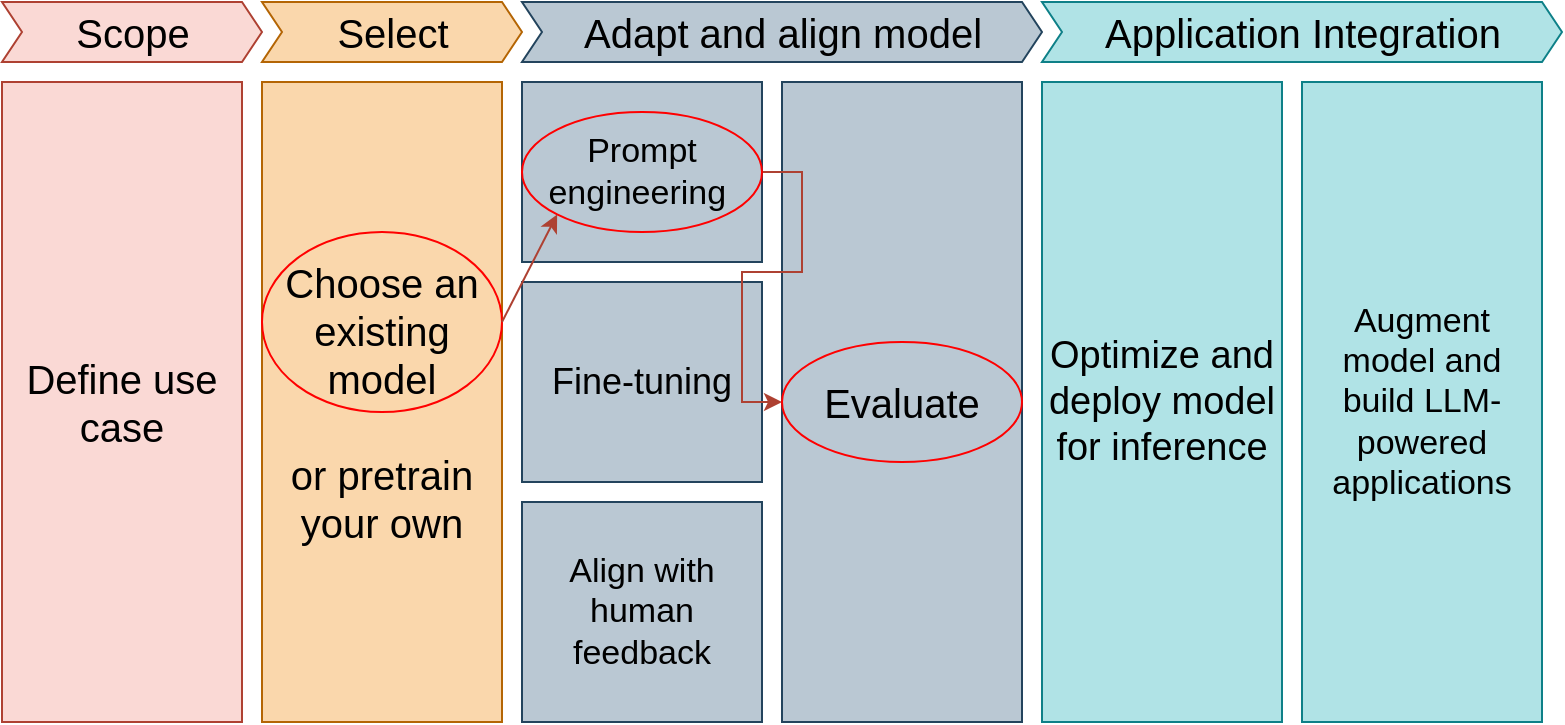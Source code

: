 <mxfile version="21.5.0" type="device">
  <diagram name="Page-1" id="9Dn_jaG_reSU9gXJ2ciY">
    <mxGraphModel dx="1114" dy="674" grid="1" gridSize="10" guides="1" tooltips="1" connect="1" arrows="1" fold="1" page="1" pageScale="1" pageWidth="850" pageHeight="1100" math="0" shadow="0">
      <root>
        <mxCell id="0" />
        <mxCell id="1" parent="0" />
        <mxCell id="qeMcafRCqAWguyCiKyoP-1" value="&lt;font color=&quot;#000000&quot; style=&quot;font-size: 20px;&quot;&gt;Define use case&lt;/font&gt;" style="rounded=0;whiteSpace=wrap;html=1;fillColor=#fad9d5;strokeColor=#ae4132;" vertex="1" parent="1">
          <mxGeometry x="20" y="70" width="120" height="320" as="geometry" />
        </mxCell>
        <mxCell id="qeMcafRCqAWguyCiKyoP-2" value="&lt;font color=&quot;#000000&quot; style=&quot;font-size: 20px;&quot;&gt;Scope&lt;/font&gt;" style="html=1;shadow=0;dashed=0;align=center;verticalAlign=middle;shape=mxgraph.arrows2.arrow;dy=0;dx=10;notch=10;fillColor=#fad9d5;strokeColor=#ae4132;" vertex="1" parent="1">
          <mxGeometry x="20" y="30" width="130" height="30" as="geometry" />
        </mxCell>
        <mxCell id="qeMcafRCqAWguyCiKyoP-3" value="&lt;font color=&quot;#000000&quot; style=&quot;font-size: 20px;&quot;&gt;Choose an existing model &lt;br&gt;&lt;br&gt;or pretrain your own&lt;/font&gt;" style="rounded=0;whiteSpace=wrap;html=1;fillColor=#fad7ac;strokeColor=#b46504;" vertex="1" parent="1">
          <mxGeometry x="150" y="70" width="120" height="320" as="geometry" />
        </mxCell>
        <mxCell id="qeMcafRCqAWguyCiKyoP-4" value="&lt;font color=&quot;#000000&quot; style=&quot;font-size: 20px;&quot;&gt;Select&lt;/font&gt;" style="html=1;shadow=0;dashed=0;align=center;verticalAlign=middle;shape=mxgraph.arrows2.arrow;dy=0;dx=10;notch=10;fillColor=#fad7ac;strokeColor=#b46504;" vertex="1" parent="1">
          <mxGeometry x="150" y="30" width="130" height="30" as="geometry" />
        </mxCell>
        <mxCell id="qeMcafRCqAWguyCiKyoP-5" value="&lt;font color=&quot;#000000&quot; style=&quot;font-size: 20px;&quot;&gt;Evaluate&lt;/font&gt;" style="rounded=0;whiteSpace=wrap;html=1;fillColor=#bac8d3;strokeColor=#23445d;" vertex="1" parent="1">
          <mxGeometry x="410" y="70" width="120" height="320" as="geometry" />
        </mxCell>
        <mxCell id="qeMcafRCqAWguyCiKyoP-6" value="&lt;font style=&quot;font-size: 20px;&quot; color=&quot;#000000&quot;&gt;Adapt and align model&lt;/font&gt;" style="html=1;shadow=0;dashed=0;align=center;verticalAlign=middle;shape=mxgraph.arrows2.arrow;dy=0;dx=10;notch=10;fillColor=#bac8d3;strokeColor=#23445d;" vertex="1" parent="1">
          <mxGeometry x="280" y="30" width="260" height="30" as="geometry" />
        </mxCell>
        <mxCell id="qeMcafRCqAWguyCiKyoP-7" value="&lt;font color=&quot;#000000&quot; style=&quot;font-size: 17px;&quot;&gt;Prompt engineering&amp;nbsp;&lt;br&gt;&lt;/font&gt;" style="rounded=0;whiteSpace=wrap;html=1;fillColor=#bac8d3;strokeColor=#23445d;" vertex="1" parent="1">
          <mxGeometry x="280" y="70" width="120" height="90" as="geometry" />
        </mxCell>
        <mxCell id="qeMcafRCqAWguyCiKyoP-8" value="&lt;font color=&quot;#000000&quot; style=&quot;font-size: 18px;&quot;&gt;Fine-tuning&lt;br&gt;&lt;/font&gt;" style="rounded=0;whiteSpace=wrap;html=1;fillColor=#bac8d3;strokeColor=#23445d;" vertex="1" parent="1">
          <mxGeometry x="280" y="170" width="120" height="100" as="geometry" />
        </mxCell>
        <mxCell id="qeMcafRCqAWguyCiKyoP-9" value="&lt;font color=&quot;#000000&quot; style=&quot;font-size: 17px;&quot;&gt;Align with human feedback&lt;/font&gt;" style="rounded=0;whiteSpace=wrap;html=1;fillColor=#bac8d3;strokeColor=#23445d;" vertex="1" parent="1">
          <mxGeometry x="280" y="280" width="120" height="110" as="geometry" />
        </mxCell>
        <mxCell id="qeMcafRCqAWguyCiKyoP-10" value="&lt;font color=&quot;#000000&quot; style=&quot;font-size: 19px;&quot;&gt;Optimize and deploy model for inference&lt;/font&gt;" style="rounded=0;whiteSpace=wrap;html=1;fillColor=#b0e3e6;strokeColor=#0e8088;" vertex="1" parent="1">
          <mxGeometry x="540" y="70" width="120" height="320" as="geometry" />
        </mxCell>
        <mxCell id="qeMcafRCqAWguyCiKyoP-11" value="&lt;font color=&quot;#000000&quot; style=&quot;font-size: 20px;&quot;&gt;Application Integration&lt;/font&gt;" style="html=1;shadow=0;dashed=0;align=center;verticalAlign=middle;shape=mxgraph.arrows2.arrow;dy=0;dx=10;notch=10;fillColor=#b0e3e6;strokeColor=#0e8088;" vertex="1" parent="1">
          <mxGeometry x="540" y="30" width="260" height="30" as="geometry" />
        </mxCell>
        <mxCell id="qeMcafRCqAWguyCiKyoP-14" value="&lt;font color=&quot;#000000&quot; style=&quot;font-size: 17px;&quot;&gt;Augment model and build LLM-powered applications&lt;/font&gt;" style="rounded=0;whiteSpace=wrap;html=1;fillColor=#b0e3e6;strokeColor=#0e8088;" vertex="1" parent="1">
          <mxGeometry x="670" y="70" width="120" height="320" as="geometry" />
        </mxCell>
        <mxCell id="qeMcafRCqAWguyCiKyoP-23" value="" style="edgeStyle=orthogonalEdgeStyle;rounded=0;orthogonalLoop=1;jettySize=auto;html=1;fillColor=#fad9d5;strokeColor=#ae4132;" edge="1" parent="1" source="qeMcafRCqAWguyCiKyoP-15" target="qeMcafRCqAWguyCiKyoP-5">
          <mxGeometry relative="1" as="geometry" />
        </mxCell>
        <mxCell id="qeMcafRCqAWguyCiKyoP-15" value="" style="ellipse;whiteSpace=wrap;html=1;fillColor=none;strokeColor=#FF0000;" vertex="1" parent="1">
          <mxGeometry x="280" y="85" width="120" height="60" as="geometry" />
        </mxCell>
        <mxCell id="qeMcafRCqAWguyCiKyoP-16" value="" style="ellipse;whiteSpace=wrap;html=1;fillColor=none;strokeColor=#FF0000;" vertex="1" parent="1">
          <mxGeometry x="150" y="145" width="120" height="90" as="geometry" />
        </mxCell>
        <mxCell id="qeMcafRCqAWguyCiKyoP-18" value="" style="endArrow=classic;html=1;rounded=0;exitX=1;exitY=0.5;exitDx=0;exitDy=0;entryX=0;entryY=1;entryDx=0;entryDy=0;fillColor=#fad9d5;strokeColor=#ae4132;" edge="1" parent="1" source="qeMcafRCqAWguyCiKyoP-16" target="qeMcafRCqAWguyCiKyoP-15">
          <mxGeometry width="50" height="50" relative="1" as="geometry">
            <mxPoint x="440" y="330" as="sourcePoint" />
            <mxPoint x="490" y="280" as="targetPoint" />
          </mxGeometry>
        </mxCell>
        <mxCell id="qeMcafRCqAWguyCiKyoP-22" value="" style="ellipse;whiteSpace=wrap;html=1;fillColor=none;strokeColor=#FF0000;" vertex="1" parent="1">
          <mxGeometry x="410" y="200" width="120" height="60" as="geometry" />
        </mxCell>
      </root>
    </mxGraphModel>
  </diagram>
</mxfile>
